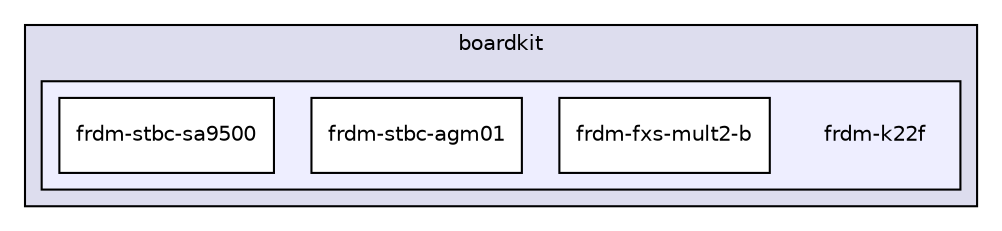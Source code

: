 digraph "boardkit/frdm-k22f" {
  compound=true
  node [ fontsize="10", fontname="Helvetica"];
  edge [ labelfontsize="10", labelfontname="Helvetica"];
  subgraph clusterdir_6994211064bad48d3d63a6227f5100d6 {
    graph [ bgcolor="#ddddee", pencolor="black", label="boardkit" fontname="Helvetica", fontsize="10", URL="dir_6994211064bad48d3d63a6227f5100d6.html"]
  subgraph clusterdir_9e8127cfa8255b08fe5dbf6fbeefa392 {
    graph [ bgcolor="#eeeeff", pencolor="black", label="" URL="dir_9e8127cfa8255b08fe5dbf6fbeefa392.html"];
    dir_9e8127cfa8255b08fe5dbf6fbeefa392 [shape=plaintext label="frdm-k22f"];
    dir_eadefe680e720a676139b78267d124d4 [shape=box label="frdm-fxs-mult2-b" color="black" fillcolor="white" style="filled" URL="dir_eadefe680e720a676139b78267d124d4.html"];
    dir_a6d4f6c12aa02e90ee7e4882b6522127 [shape=box label="frdm-stbc-agm01" color="black" fillcolor="white" style="filled" URL="dir_a6d4f6c12aa02e90ee7e4882b6522127.html"];
    dir_a90ed1a0459786b4849fdc024f5a4baf [shape=box label="frdm-stbc-sa9500" color="black" fillcolor="white" style="filled" URL="dir_a90ed1a0459786b4849fdc024f5a4baf.html"];
  }
  }
}
